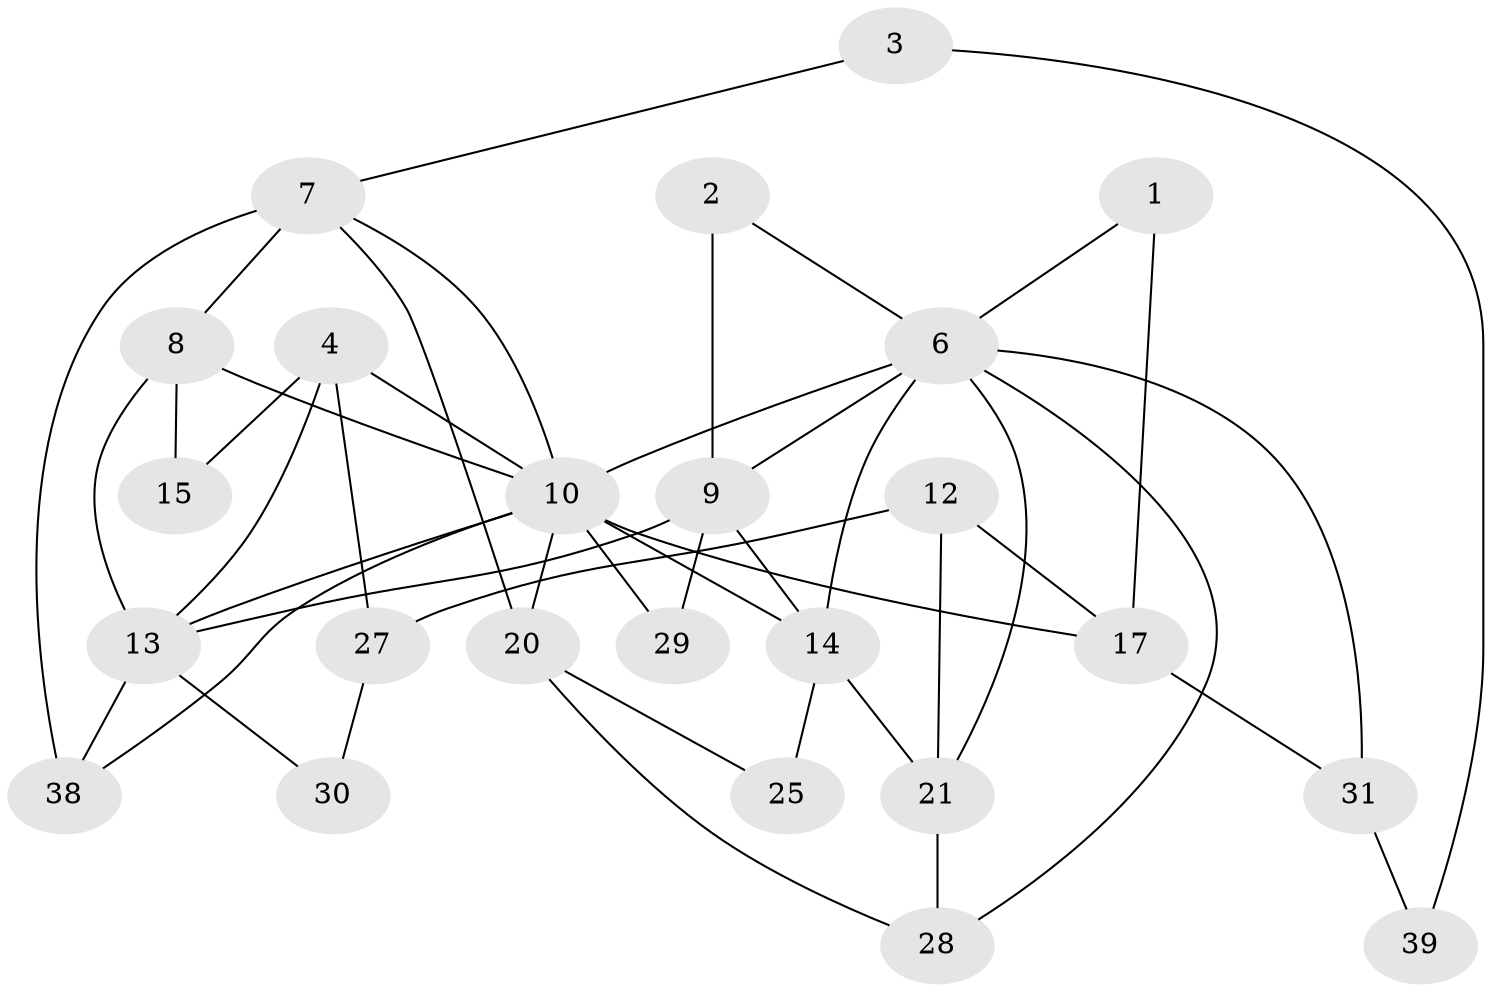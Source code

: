 // original degree distribution, {2: 0.21794871794871795, 4: 0.16666666666666666, 1: 0.16666666666666666, 3: 0.21794871794871795, 0: 0.16666666666666666, 5: 0.05128205128205128, 6: 0.01282051282051282}
// Generated by graph-tools (version 1.1) at 2025/33/03/09/25 02:33:40]
// undirected, 24 vertices, 45 edges
graph export_dot {
graph [start="1"]
  node [color=gray90,style=filled];
  1;
  2;
  3;
  4;
  6;
  7;
  8;
  9;
  10;
  12;
  13;
  14;
  15;
  17;
  20;
  21;
  25;
  27;
  28;
  29;
  30;
  31;
  38;
  39;
  1 -- 6 [weight=1.0];
  1 -- 17 [weight=1.0];
  2 -- 6 [weight=1.0];
  2 -- 9 [weight=2.0];
  3 -- 7 [weight=1.0];
  3 -- 39 [weight=1.0];
  4 -- 10 [weight=1.0];
  4 -- 13 [weight=2.0];
  4 -- 15 [weight=1.0];
  4 -- 27 [weight=2.0];
  6 -- 9 [weight=1.0];
  6 -- 10 [weight=1.0];
  6 -- 14 [weight=1.0];
  6 -- 21 [weight=1.0];
  6 -- 28 [weight=1.0];
  6 -- 31 [weight=1.0];
  7 -- 8 [weight=1.0];
  7 -- 10 [weight=1.0];
  7 -- 20 [weight=1.0];
  7 -- 38 [weight=2.0];
  8 -- 10 [weight=1.0];
  8 -- 13 [weight=1.0];
  8 -- 15 [weight=1.0];
  9 -- 13 [weight=1.0];
  9 -- 14 [weight=1.0];
  9 -- 29 [weight=1.0];
  10 -- 13 [weight=2.0];
  10 -- 14 [weight=1.0];
  10 -- 17 [weight=1.0];
  10 -- 20 [weight=1.0];
  10 -- 29 [weight=1.0];
  10 -- 38 [weight=1.0];
  12 -- 17 [weight=1.0];
  12 -- 21 [weight=1.0];
  12 -- 27 [weight=1.0];
  13 -- 30 [weight=1.0];
  13 -- 38 [weight=1.0];
  14 -- 21 [weight=2.0];
  14 -- 25 [weight=2.0];
  17 -- 31 [weight=1.0];
  20 -- 25 [weight=1.0];
  20 -- 28 [weight=1.0];
  21 -- 28 [weight=1.0];
  27 -- 30 [weight=1.0];
  31 -- 39 [weight=1.0];
}
